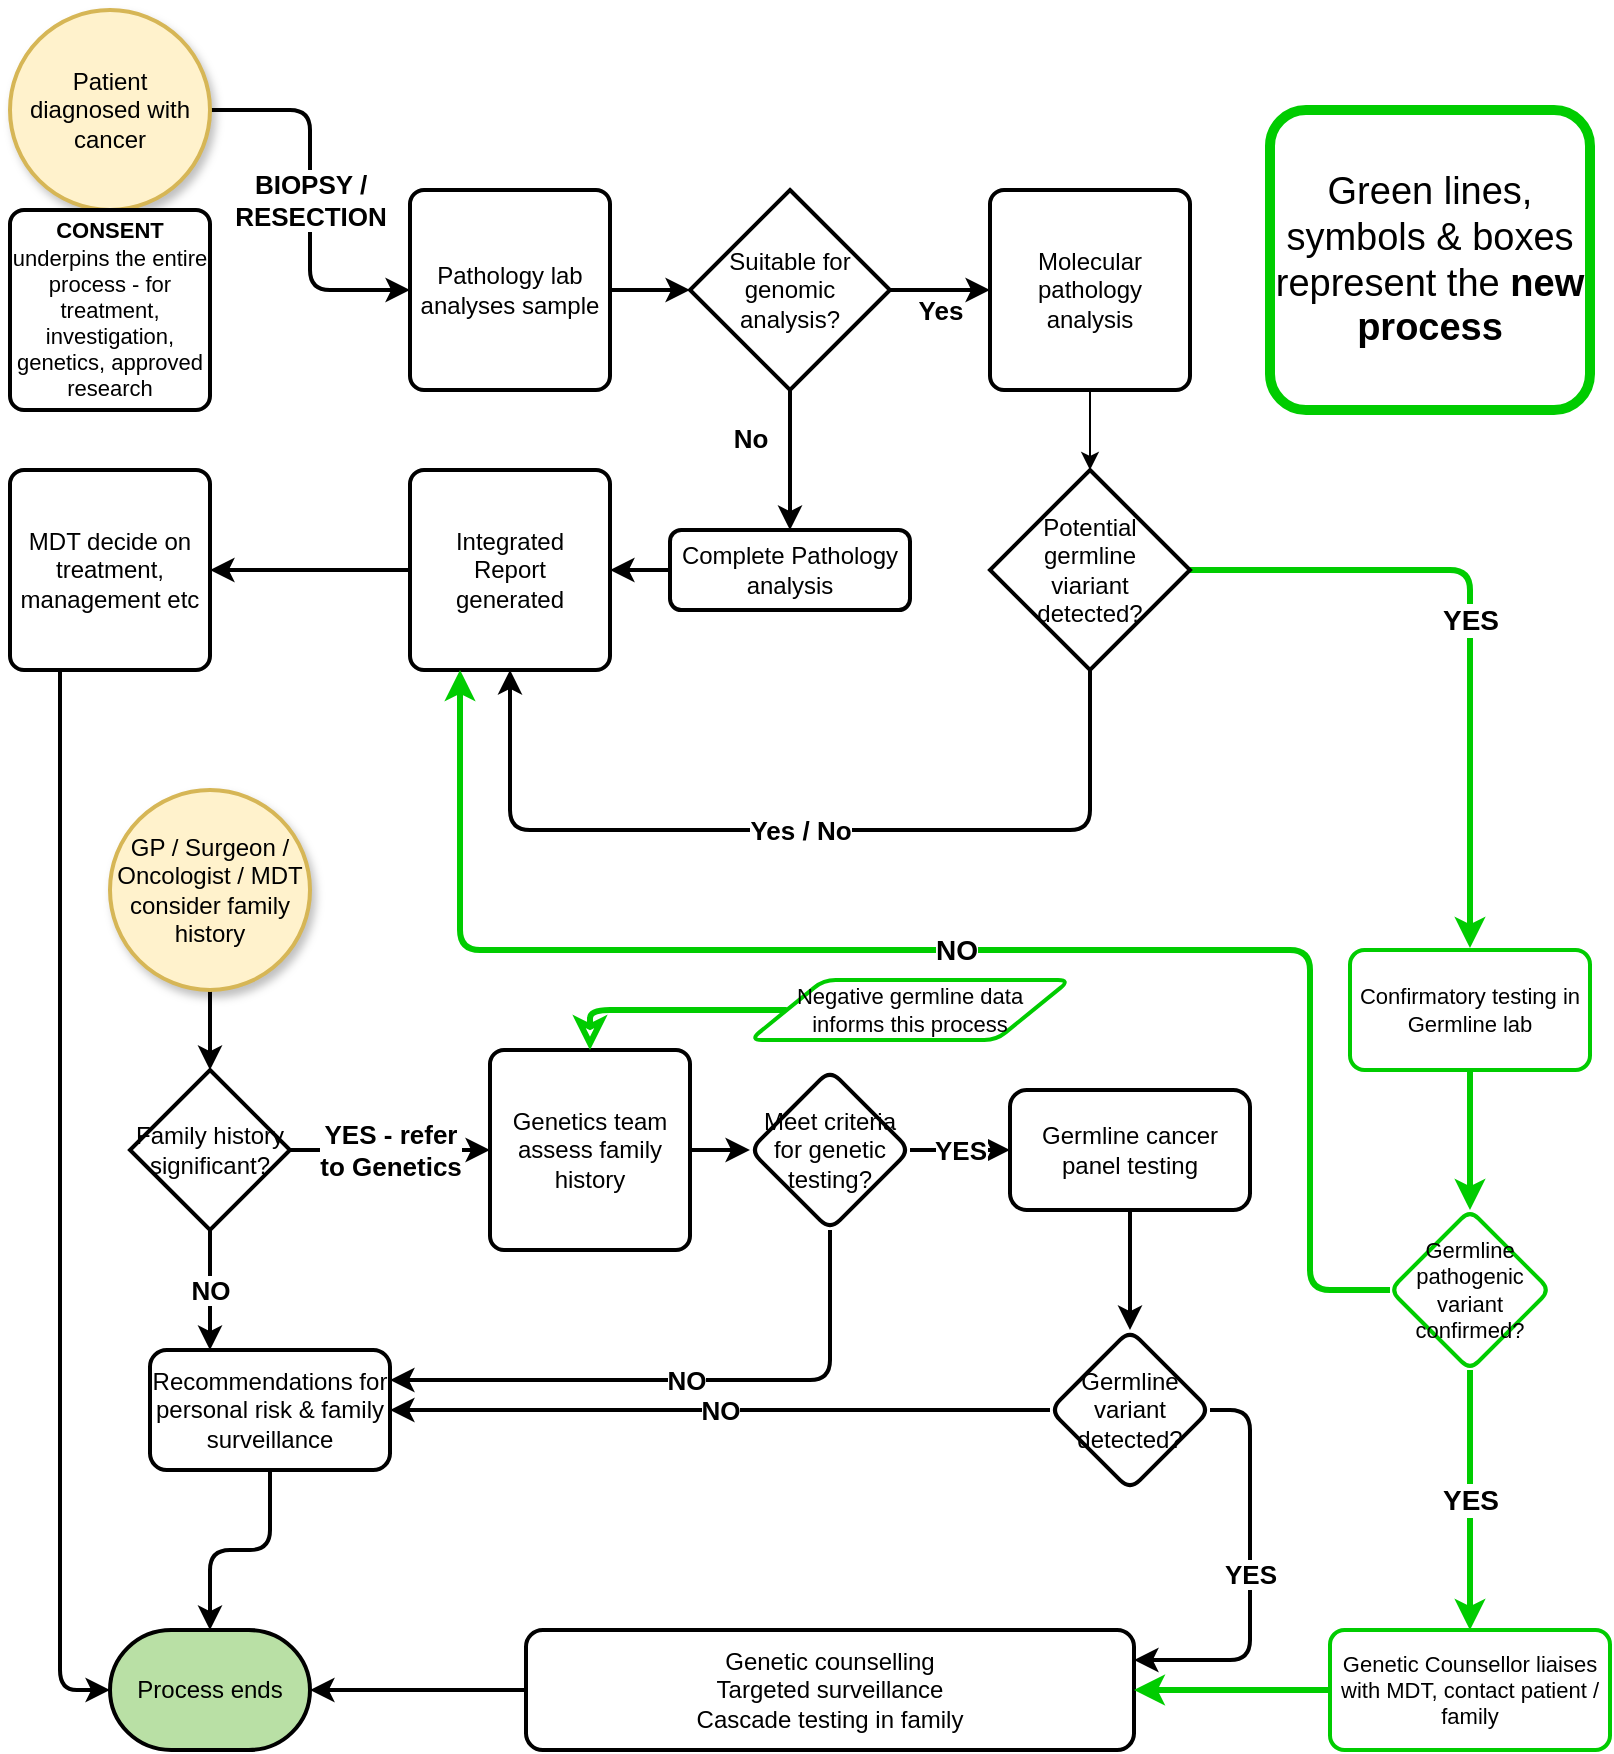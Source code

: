<mxfile version="21.6.6" type="github">
  <diagram id="C5RBs43oDa-KdzZeNtuy" name="Page-1">
    <mxGraphModel dx="1006" dy="574" grid="1" gridSize="10" guides="1" tooltips="1" connect="1" arrows="1" fold="1" page="1" pageScale="1" pageWidth="827" pageHeight="1169" math="0" shadow="0">
      <root>
        <mxCell id="WIyWlLk6GJQsqaUBKTNV-0" />
        <mxCell id="WIyWlLk6GJQsqaUBKTNV-1" parent="WIyWlLk6GJQsqaUBKTNV-0" />
        <mxCell id="r62edw3LymITYhODbOyO-1" value="BIOPSY / &lt;br&gt;RESECTION" style="edgeStyle=orthogonalEdgeStyle;rounded=1;orthogonalLoop=1;jettySize=auto;html=1;exitX=0;exitY=0.5;exitDx=0;exitDy=0;entryX=1;entryY=0.5;entryDx=0;entryDy=0;endArrow=none;fontSize=13;startArrow=classic;startFill=1;endFill=0;fontStyle=1;strokeWidth=2;entryPerimeter=0;" edge="1" parent="WIyWlLk6GJQsqaUBKTNV-1" source="r62edw3LymITYhODbOyO-2" target="r62edw3LymITYhODbOyO-19">
          <mxGeometry relative="1" as="geometry">
            <mxPoint x="360" y="110" as="sourcePoint" />
            <mxPoint x="280" y="100" as="targetPoint" />
          </mxGeometry>
        </mxCell>
        <mxCell id="WIyWlLk6GJQsqaUBKTNV-8" value="No" style="rounded=1;html=1;jettySize=auto;orthogonalLoop=1;fontSize=13;endArrow=none;endFill=0;endSize=8;strokeWidth=2;shadow=0;labelBackgroundColor=default;edgeStyle=orthogonalEdgeStyle;startArrow=classic;startFill=1;fontStyle=1;entryX=0.5;entryY=1;entryDx=0;entryDy=0;entryPerimeter=0;" parent="WIyWlLk6GJQsqaUBKTNV-1" source="WIyWlLk6GJQsqaUBKTNV-11" target="r62edw3LymITYhODbOyO-4" edge="1">
          <mxGeometry x="0.333" y="20" relative="1" as="geometry">
            <mxPoint as="offset" />
          </mxGeometry>
        </mxCell>
        <mxCell id="r62edw3LymITYhODbOyO-14" style="edgeStyle=orthogonalEdgeStyle;rounded=1;orthogonalLoop=1;jettySize=auto;html=1;endArrow=none;fontSize=13;startArrow=classic;startFill=1;endFill=0;fontStyle=1;strokeWidth=2;exitX=1;exitY=0.5;exitDx=0;exitDy=0;" edge="1" parent="WIyWlLk6GJQsqaUBKTNV-1" source="r62edw3LymITYhODbOyO-10" target="WIyWlLk6GJQsqaUBKTNV-11">
          <mxGeometry relative="1" as="geometry" />
        </mxCell>
        <mxCell id="WIyWlLk6GJQsqaUBKTNV-11" value="Complete Pathology analysis" style="rounded=1;whiteSpace=wrap;html=1;fontSize=12;glass=0;strokeWidth=2;shadow=0;arcSize=14;" parent="WIyWlLk6GJQsqaUBKTNV-1" vertex="1">
          <mxGeometry x="340" y="430" width="120" height="40" as="geometry" />
        </mxCell>
        <mxCell id="r62edw3LymITYhODbOyO-5" style="edgeStyle=orthogonalEdgeStyle;rounded=1;orthogonalLoop=1;jettySize=auto;html=1;endArrow=none;fontSize=13;endFill=0;endSize=8;strokeWidth=2;shadow=0;startArrow=classic;startFill=1;fontStyle=1;exitX=0;exitY=0.5;exitDx=0;exitDy=0;exitPerimeter=0;" edge="1" parent="WIyWlLk6GJQsqaUBKTNV-1" source="r62edw3LymITYhODbOyO-4" target="r62edw3LymITYhODbOyO-2">
          <mxGeometry relative="1" as="geometry" />
        </mxCell>
        <mxCell id="r62edw3LymITYhODbOyO-2" value="Pathology lab analyses sample" style="rounded=1;whiteSpace=wrap;html=1;absoluteArcSize=1;arcSize=14;strokeWidth=2;" vertex="1" parent="WIyWlLk6GJQsqaUBKTNV-1">
          <mxGeometry x="210" y="260" width="100" height="100" as="geometry" />
        </mxCell>
        <mxCell id="r62edw3LymITYhODbOyO-4" value="Suitable for genomic analysis?" style="strokeWidth=2;html=1;shape=mxgraph.flowchart.decision;whiteSpace=wrap;rounded=1;arcSize=14;" vertex="1" parent="WIyWlLk6GJQsqaUBKTNV-1">
          <mxGeometry x="350" y="260" width="100" height="100" as="geometry" />
        </mxCell>
        <mxCell id="r62edw3LymITYhODbOyO-6" value="Yes" style="edgeStyle=orthogonalEdgeStyle;rounded=1;html=1;jettySize=auto;orthogonalLoop=1;fontSize=13;endArrow=none;endFill=0;endSize=8;strokeWidth=2;shadow=0;labelBackgroundColor=default;exitX=0;exitY=0.5;exitDx=0;exitDy=0;entryX=1;entryY=0.5;entryDx=0;entryDy=0;startArrow=classic;startFill=1;fontStyle=1;entryPerimeter=0;" edge="1" parent="WIyWlLk6GJQsqaUBKTNV-1" source="r62edw3LymITYhODbOyO-7" target="r62edw3LymITYhODbOyO-4">
          <mxGeometry y="10" relative="1" as="geometry">
            <mxPoint as="offset" />
            <mxPoint x="740" y="331" as="sourcePoint" />
            <mxPoint x="690" y="330" as="targetPoint" />
            <Array as="points" />
          </mxGeometry>
        </mxCell>
        <mxCell id="r62edw3LymITYhODbOyO-9" style="edgeStyle=orthogonalEdgeStyle;rounded=1;orthogonalLoop=1;jettySize=auto;html=1;entryX=0.5;entryY=0;entryDx=0;entryDy=0;entryPerimeter=0;" edge="1" parent="WIyWlLk6GJQsqaUBKTNV-1" source="r62edw3LymITYhODbOyO-7" target="r62edw3LymITYhODbOyO-8">
          <mxGeometry relative="1" as="geometry" />
        </mxCell>
        <mxCell id="r62edw3LymITYhODbOyO-7" value="Molecular pathology analysis" style="rounded=1;whiteSpace=wrap;html=1;absoluteArcSize=1;arcSize=14;strokeWidth=2;" vertex="1" parent="WIyWlLk6GJQsqaUBKTNV-1">
          <mxGeometry x="500" y="260" width="100" height="100" as="geometry" />
        </mxCell>
        <mxCell id="r62edw3LymITYhODbOyO-15" value="Yes / No" style="edgeStyle=orthogonalEdgeStyle;rounded=1;orthogonalLoop=1;jettySize=auto;html=1;entryX=0.5;entryY=1;entryDx=0;entryDy=0;exitX=0.5;exitY=1;exitDx=0;exitDy=0;endArrow=none;fontSize=13;startArrow=classic;startFill=1;endFill=0;fontStyle=1;strokeWidth=2;entryPerimeter=0;" edge="1" parent="WIyWlLk6GJQsqaUBKTNV-1" source="r62edw3LymITYhODbOyO-10" target="r62edw3LymITYhODbOyO-8">
          <mxGeometry relative="1" as="geometry">
            <Array as="points">
              <mxPoint x="260" y="580" />
              <mxPoint x="550" y="580" />
            </Array>
          </mxGeometry>
        </mxCell>
        <mxCell id="r62edw3LymITYhODbOyO-45" value="YES" style="edgeStyle=orthogonalEdgeStyle;shape=connector;rounded=1;orthogonalLoop=1;jettySize=auto;html=1;labelBackgroundColor=default;strokeColor=#00CC00;fontFamily=Helvetica;fontSize=14;fontColor=default;endArrow=classic;strokeWidth=3;fontStyle=1" edge="1" parent="WIyWlLk6GJQsqaUBKTNV-1" source="r62edw3LymITYhODbOyO-8" target="r62edw3LymITYhODbOyO-44">
          <mxGeometry relative="1" as="geometry" />
        </mxCell>
        <mxCell id="r62edw3LymITYhODbOyO-8" value="Potential &lt;br&gt;germline &lt;br&gt;viariant &lt;br&gt;detected?" style="strokeWidth=2;html=1;shape=mxgraph.flowchart.decision;whiteSpace=wrap;rounded=1;arcSize=14;" vertex="1" parent="WIyWlLk6GJQsqaUBKTNV-1">
          <mxGeometry x="500" y="400" width="100" height="100" as="geometry" />
        </mxCell>
        <mxCell id="r62edw3LymITYhODbOyO-13" style="edgeStyle=orthogonalEdgeStyle;rounded=1;orthogonalLoop=1;jettySize=auto;html=1;endArrow=none;fontSize=13;startArrow=classic;startFill=1;endFill=0;fontStyle=1;strokeWidth=2;exitX=1;exitY=0.5;exitDx=0;exitDy=0;" edge="1" parent="WIyWlLk6GJQsqaUBKTNV-1" source="r62edw3LymITYhODbOyO-11" target="r62edw3LymITYhODbOyO-10">
          <mxGeometry relative="1" as="geometry" />
        </mxCell>
        <mxCell id="r62edw3LymITYhODbOyO-10" value="Integrated &lt;br&gt;Report &lt;br&gt;generated" style="rounded=1;whiteSpace=wrap;html=1;absoluteArcSize=1;arcSize=14;strokeWidth=2;" vertex="1" parent="WIyWlLk6GJQsqaUBKTNV-1">
          <mxGeometry x="210" y="400" width="100" height="100" as="geometry" />
        </mxCell>
        <mxCell id="r62edw3LymITYhODbOyO-52" style="edgeStyle=orthogonalEdgeStyle;shape=connector;rounded=1;orthogonalLoop=1;jettySize=auto;html=1;entryX=0.25;entryY=1;entryDx=0;entryDy=0;labelBackgroundColor=default;strokeColor=default;fontFamily=Helvetica;fontSize=13;fontColor=default;endArrow=none;exitX=0;exitY=0.5;exitDx=0;exitDy=0;startArrow=classic;startFill=1;endFill=0;fontStyle=1;strokeWidth=2;exitPerimeter=0;" edge="1" parent="WIyWlLk6GJQsqaUBKTNV-1" source="r62edw3LymITYhODbOyO-24" target="r62edw3LymITYhODbOyO-11">
          <mxGeometry relative="1" as="geometry" />
        </mxCell>
        <mxCell id="r62edw3LymITYhODbOyO-11" value="MDT decide on treatment, management etc" style="rounded=1;whiteSpace=wrap;html=1;absoluteArcSize=1;arcSize=14;strokeWidth=2;" vertex="1" parent="WIyWlLk6GJQsqaUBKTNV-1">
          <mxGeometry x="10" y="400" width="100" height="100" as="geometry" />
        </mxCell>
        <mxCell id="r62edw3LymITYhODbOyO-19" value="Patient &lt;br&gt;diagnosed with &lt;br&gt;cancer" style="strokeWidth=2;html=1;shape=mxgraph.flowchart.start_2;whiteSpace=wrap;fillColor=#fff2cc;strokeColor=#d6b656;shadow=1;" vertex="1" parent="WIyWlLk6GJQsqaUBKTNV-1">
          <mxGeometry x="10" y="170" width="100" height="100" as="geometry" />
        </mxCell>
        <mxCell id="r62edw3LymITYhODbOyO-23" value="" style="edgeStyle=orthogonalEdgeStyle;rounded=1;orthogonalLoop=1;jettySize=auto;html=1;endArrow=none;fontSize=13;startArrow=classic;startFill=1;endFill=0;fontStyle=1;strokeWidth=2;" edge="1" parent="WIyWlLk6GJQsqaUBKTNV-1" source="r62edw3LymITYhODbOyO-22" target="r62edw3LymITYhODbOyO-21">
          <mxGeometry relative="1" as="geometry" />
        </mxCell>
        <mxCell id="r62edw3LymITYhODbOyO-21" value="GP / Surgeon / Oncologist / MDT consider family history" style="strokeWidth=2;html=1;shape=mxgraph.flowchart.start_2;whiteSpace=wrap;fillColor=#fff2cc;strokeColor=#d6b656;shadow=1;" vertex="1" parent="WIyWlLk6GJQsqaUBKTNV-1">
          <mxGeometry x="60" y="560" width="100" height="100" as="geometry" />
        </mxCell>
        <mxCell id="r62edw3LymITYhODbOyO-25" value="NO" style="edgeStyle=orthogonalEdgeStyle;rounded=1;orthogonalLoop=1;jettySize=auto;html=1;endArrow=none;fontSize=13;startArrow=classic;startFill=1;endFill=0;fontStyle=1;strokeWidth=2;exitX=0.25;exitY=0;exitDx=0;exitDy=0;" edge="1" parent="WIyWlLk6GJQsqaUBKTNV-1" source="r62edw3LymITYhODbOyO-32" target="r62edw3LymITYhODbOyO-22">
          <mxGeometry relative="1" as="geometry" />
        </mxCell>
        <mxCell id="r62edw3LymITYhODbOyO-27" value="" style="edgeStyle=orthogonalEdgeStyle;rounded=0;orthogonalLoop=1;jettySize=auto;html=1;" edge="1" parent="WIyWlLk6GJQsqaUBKTNV-1" source="r62edw3LymITYhODbOyO-22">
          <mxGeometry relative="1" as="geometry">
            <mxPoint x="210" y="740" as="targetPoint" />
          </mxGeometry>
        </mxCell>
        <mxCell id="r62edw3LymITYhODbOyO-22" value="Family history significant?" style="rhombus;whiteSpace=wrap;html=1;strokeWidth=2;" vertex="1" parent="WIyWlLk6GJQsqaUBKTNV-1">
          <mxGeometry x="70" y="700" width="80" height="80" as="geometry" />
        </mxCell>
        <mxCell id="r62edw3LymITYhODbOyO-24" value="Process ends" style="strokeWidth=2;html=1;shape=mxgraph.flowchart.terminator;whiteSpace=wrap;fillColor=#B9E0A5;" vertex="1" parent="WIyWlLk6GJQsqaUBKTNV-1">
          <mxGeometry x="60" y="980" width="100" height="60" as="geometry" />
        </mxCell>
        <mxCell id="r62edw3LymITYhODbOyO-29" value="YES - refer&lt;br style=&quot;font-size: 13px;&quot;&gt;to Genetics" style="edgeStyle=orthogonalEdgeStyle;rounded=0;orthogonalLoop=1;jettySize=auto;html=1;startArrow=classic;startFill=1;endArrow=none;endFill=0;fontSize=13;fontStyle=1;strokeWidth=2;" edge="1" parent="WIyWlLk6GJQsqaUBKTNV-1" source="r62edw3LymITYhODbOyO-28" target="r62edw3LymITYhODbOyO-22">
          <mxGeometry relative="1" as="geometry" />
        </mxCell>
        <mxCell id="r62edw3LymITYhODbOyO-31" value="" style="edgeStyle=orthogonalEdgeStyle;rounded=0;orthogonalLoop=1;jettySize=auto;html=1;endArrow=none;fontSize=13;startArrow=classic;startFill=1;endFill=0;fontStyle=1;strokeWidth=2;" edge="1" parent="WIyWlLk6GJQsqaUBKTNV-1" source="r62edw3LymITYhODbOyO-30" target="r62edw3LymITYhODbOyO-28">
          <mxGeometry relative="1" as="geometry" />
        </mxCell>
        <mxCell id="r62edw3LymITYhODbOyO-28" value="Genetics team assess family history" style="rounded=1;whiteSpace=wrap;html=1;absoluteArcSize=1;arcSize=14;strokeWidth=2;" vertex="1" parent="WIyWlLk6GJQsqaUBKTNV-1">
          <mxGeometry x="250" y="690" width="100" height="100" as="geometry" />
        </mxCell>
        <mxCell id="r62edw3LymITYhODbOyO-33" value="NO" style="edgeStyle=orthogonalEdgeStyle;rounded=1;orthogonalLoop=1;jettySize=auto;html=1;endArrow=none;fontSize=13;startArrow=classic;startFill=1;endFill=0;fontStyle=1;strokeWidth=2;entryX=0.5;entryY=1;entryDx=0;entryDy=0;exitX=1;exitY=0.25;exitDx=0;exitDy=0;" edge="1" parent="WIyWlLk6GJQsqaUBKTNV-1" source="r62edw3LymITYhODbOyO-32" target="r62edw3LymITYhODbOyO-30">
          <mxGeometry relative="1" as="geometry" />
        </mxCell>
        <mxCell id="r62edw3LymITYhODbOyO-37" value="YES" style="edgeStyle=orthogonalEdgeStyle;rounded=0;orthogonalLoop=1;jettySize=auto;html=1;endArrow=none;fontSize=13;startArrow=classic;startFill=1;endFill=0;fontStyle=1;strokeWidth=2;" edge="1" parent="WIyWlLk6GJQsqaUBKTNV-1" source="r62edw3LymITYhODbOyO-36" target="r62edw3LymITYhODbOyO-30">
          <mxGeometry relative="1" as="geometry" />
        </mxCell>
        <mxCell id="r62edw3LymITYhODbOyO-30" value="Meet criteria for genetic testing?" style="rhombus;whiteSpace=wrap;html=1;rounded=1;arcSize=14;strokeWidth=2;" vertex="1" parent="WIyWlLk6GJQsqaUBKTNV-1">
          <mxGeometry x="380" y="700" width="80" height="80" as="geometry" />
        </mxCell>
        <mxCell id="r62edw3LymITYhODbOyO-34" style="edgeStyle=orthogonalEdgeStyle;orthogonalLoop=1;jettySize=auto;html=1;rounded=1;endArrow=none;fontSize=13;startArrow=classic;startFill=1;endFill=0;fontStyle=1;strokeWidth=2;exitX=0.5;exitY=0;exitDx=0;exitDy=0;exitPerimeter=0;" edge="1" parent="WIyWlLk6GJQsqaUBKTNV-1" source="r62edw3LymITYhODbOyO-24" target="r62edw3LymITYhODbOyO-32">
          <mxGeometry relative="1" as="geometry" />
        </mxCell>
        <mxCell id="r62edw3LymITYhODbOyO-32" value="Recommendations for personal risk &amp;amp; family surveillance" style="whiteSpace=wrap;html=1;rounded=1;arcSize=14;strokeWidth=2;" vertex="1" parent="WIyWlLk6GJQsqaUBKTNV-1">
          <mxGeometry x="80" y="840" width="120" height="60" as="geometry" />
        </mxCell>
        <mxCell id="r62edw3LymITYhODbOyO-39" value="" style="edgeStyle=orthogonalEdgeStyle;rounded=1;orthogonalLoop=1;jettySize=auto;html=1;endArrow=none;fontSize=13;startArrow=classic;startFill=1;endFill=0;fontStyle=1;strokeWidth=2;" edge="1" parent="WIyWlLk6GJQsqaUBKTNV-1" source="r62edw3LymITYhODbOyO-38" target="r62edw3LymITYhODbOyO-36">
          <mxGeometry relative="1" as="geometry" />
        </mxCell>
        <mxCell id="r62edw3LymITYhODbOyO-36" value="Germline cancer panel testing" style="whiteSpace=wrap;html=1;rounded=1;arcSize=14;strokeWidth=2;" vertex="1" parent="WIyWlLk6GJQsqaUBKTNV-1">
          <mxGeometry x="510" y="710" width="120" height="60" as="geometry" />
        </mxCell>
        <mxCell id="r62edw3LymITYhODbOyO-40" value="NO" style="edgeStyle=orthogonalEdgeStyle;rounded=0;orthogonalLoop=1;jettySize=auto;html=1;endArrow=none;fontSize=13;startArrow=classic;startFill=1;endFill=0;fontStyle=1;strokeWidth=2;exitX=1;exitY=0.5;exitDx=0;exitDy=0;" edge="1" parent="WIyWlLk6GJQsqaUBKTNV-1" source="r62edw3LymITYhODbOyO-32" target="r62edw3LymITYhODbOyO-38">
          <mxGeometry relative="1" as="geometry">
            <mxPoint x="610" y="860" as="sourcePoint" />
          </mxGeometry>
        </mxCell>
        <mxCell id="r62edw3LymITYhODbOyO-42" value="YES" style="edgeStyle=orthogonalEdgeStyle;rounded=1;orthogonalLoop=1;jettySize=auto;html=1;exitX=1;exitY=0.25;exitDx=0;exitDy=0;entryX=1;entryY=0.5;entryDx=0;entryDy=0;endArrow=none;fontSize=13;startArrow=classic;startFill=1;endFill=0;fontStyle=1;strokeWidth=2;" edge="1" parent="WIyWlLk6GJQsqaUBKTNV-1" source="r62edw3LymITYhODbOyO-41" target="r62edw3LymITYhODbOyO-38">
          <mxGeometry relative="1" as="geometry" />
        </mxCell>
        <mxCell id="r62edw3LymITYhODbOyO-38" value="Germline&lt;br&gt;variant&lt;br&gt;detected?" style="rhombus;whiteSpace=wrap;html=1;rounded=1;arcSize=14;strokeWidth=2;" vertex="1" parent="WIyWlLk6GJQsqaUBKTNV-1">
          <mxGeometry x="530" y="830" width="80" height="80" as="geometry" />
        </mxCell>
        <mxCell id="r62edw3LymITYhODbOyO-43" style="edgeStyle=orthogonalEdgeStyle;shape=connector;rounded=1;orthogonalLoop=1;jettySize=auto;html=1;labelBackgroundColor=default;strokeColor=default;fontFamily=Helvetica;fontSize=13;fontColor=default;endArrow=none;startArrow=classic;startFill=1;endFill=0;fontStyle=1;strokeWidth=2;exitX=1;exitY=0.5;exitDx=0;exitDy=0;exitPerimeter=0;" edge="1" parent="WIyWlLk6GJQsqaUBKTNV-1" source="r62edw3LymITYhODbOyO-24" target="r62edw3LymITYhODbOyO-41">
          <mxGeometry relative="1" as="geometry" />
        </mxCell>
        <mxCell id="r62edw3LymITYhODbOyO-41" value="Genetic counselling&lt;br&gt;Targeted surveillance&lt;br&gt;Cascade testing in family" style="whiteSpace=wrap;html=1;rounded=1;arcSize=14;strokeWidth=2;" vertex="1" parent="WIyWlLk6GJQsqaUBKTNV-1">
          <mxGeometry x="268" y="980" width="304" height="60" as="geometry" />
        </mxCell>
        <mxCell id="r62edw3LymITYhODbOyO-47" value="" style="edgeStyle=orthogonalEdgeStyle;shape=connector;rounded=1;orthogonalLoop=1;jettySize=auto;html=1;labelBackgroundColor=default;strokeColor=#00CC00;fontFamily=Helvetica;fontSize=11;fontColor=default;endArrow=classic;strokeWidth=3;" edge="1" parent="WIyWlLk6GJQsqaUBKTNV-1" source="r62edw3LymITYhODbOyO-44" target="r62edw3LymITYhODbOyO-46">
          <mxGeometry relative="1" as="geometry" />
        </mxCell>
        <mxCell id="r62edw3LymITYhODbOyO-44" value="Confirmatory testing in Germline lab" style="whiteSpace=wrap;html=1;strokeWidth=2;perimeterSpacing=1;rounded=1;fontSize=11;strokeColor=#00CC00;arcSize=12;" vertex="1" parent="WIyWlLk6GJQsqaUBKTNV-1">
          <mxGeometry x="680" y="640" width="120" height="60" as="geometry" />
        </mxCell>
        <mxCell id="r62edw3LymITYhODbOyO-48" value="NO" style="edgeStyle=orthogonalEdgeStyle;shape=connector;rounded=1;orthogonalLoop=1;jettySize=auto;html=1;labelBackgroundColor=default;strokeColor=#00CC00;fontFamily=Helvetica;fontSize=14;fontColor=default;endArrow=classic;strokeWidth=3;entryX=0.25;entryY=1;entryDx=0;entryDy=0;fontStyle=1;" edge="1" parent="WIyWlLk6GJQsqaUBKTNV-1" source="r62edw3LymITYhODbOyO-46" target="r62edw3LymITYhODbOyO-10">
          <mxGeometry relative="1" as="geometry">
            <mxPoint x="290" y="520" as="targetPoint" />
            <Array as="points">
              <mxPoint x="660" y="810" />
              <mxPoint x="660" y="640" />
              <mxPoint x="235" y="640" />
            </Array>
          </mxGeometry>
        </mxCell>
        <mxCell id="r62edw3LymITYhODbOyO-50" value="YES" style="edgeStyle=orthogonalEdgeStyle;shape=connector;rounded=1;orthogonalLoop=1;jettySize=auto;html=1;labelBackgroundColor=default;strokeColor=#00CC00;fontFamily=Helvetica;fontSize=14;fontColor=default;endArrow=classic;strokeWidth=3;fontStyle=1;" edge="1" parent="WIyWlLk6GJQsqaUBKTNV-1" source="r62edw3LymITYhODbOyO-46" target="r62edw3LymITYhODbOyO-49">
          <mxGeometry relative="1" as="geometry" />
        </mxCell>
        <mxCell id="r62edw3LymITYhODbOyO-46" value="Germline pathogenic variant confirmed?" style="rhombus;whiteSpace=wrap;html=1;strokeWidth=2;rounded=1;fontSize=11;strokeColor=#00CC00;arcSize=12;" vertex="1" parent="WIyWlLk6GJQsqaUBKTNV-1">
          <mxGeometry x="700" y="770" width="80" height="80" as="geometry" />
        </mxCell>
        <mxCell id="r62edw3LymITYhODbOyO-51" style="edgeStyle=orthogonalEdgeStyle;shape=connector;rounded=1;orthogonalLoop=1;jettySize=auto;html=1;entryX=1;entryY=0.5;entryDx=0;entryDy=0;labelBackgroundColor=default;strokeColor=#00CC00;fontFamily=Helvetica;fontSize=11;fontColor=default;endArrow=classic;strokeWidth=3;" edge="1" parent="WIyWlLk6GJQsqaUBKTNV-1" source="r62edw3LymITYhODbOyO-49" target="r62edw3LymITYhODbOyO-41">
          <mxGeometry relative="1" as="geometry" />
        </mxCell>
        <mxCell id="r62edw3LymITYhODbOyO-49" value="Genetic Counsellor liaises with MDT, contact patient / family" style="whiteSpace=wrap;html=1;strokeWidth=2;rounded=1;fontSize=11;strokeColor=#00CC00;arcSize=12;" vertex="1" parent="WIyWlLk6GJQsqaUBKTNV-1">
          <mxGeometry x="670" y="980" width="140" height="60" as="geometry" />
        </mxCell>
        <mxCell id="r62edw3LymITYhODbOyO-56" style="edgeStyle=orthogonalEdgeStyle;shape=connector;rounded=1;orthogonalLoop=1;jettySize=auto;html=1;entryX=0.5;entryY=0;entryDx=0;entryDy=0;shadow=0;labelBackgroundColor=default;strokeColor=#00CC00;strokeWidth=3;fontFamily=Helvetica;fontSize=14;fontColor=default;endArrow=classic;endFill=0;endSize=8;fontStyle=1;" edge="1" parent="WIyWlLk6GJQsqaUBKTNV-1" source="r62edw3LymITYhODbOyO-55" target="r62edw3LymITYhODbOyO-28">
          <mxGeometry relative="1" as="geometry" />
        </mxCell>
        <mxCell id="r62edw3LymITYhODbOyO-55" value="Negative germline data &lt;br&gt;informs this process" style="shape=parallelogram;html=1;strokeWidth=2;perimeter=parallelogramPerimeter;whiteSpace=wrap;rounded=1;arcSize=12;size=0.23;fontFamily=Helvetica;fontSize=11;fontColor=default;strokeColor=#00CC00;" vertex="1" parent="WIyWlLk6GJQsqaUBKTNV-1">
          <mxGeometry x="380" y="655" width="160" height="30" as="geometry" />
        </mxCell>
        <mxCell id="r62edw3LymITYhODbOyO-61" value="Green lines, symbols &amp;amp; boxes represent the &lt;b style=&quot;font-size: 19px;&quot;&gt;new process&lt;/b&gt;" style="rounded=1;whiteSpace=wrap;html=1;fontFamily=Helvetica;fontSize=19;fontColor=default;strokeColor=#00CC00;strokeWidth=5;arcSize=12;" vertex="1" parent="WIyWlLk6GJQsqaUBKTNV-1">
          <mxGeometry x="640" y="220" width="160" height="150" as="geometry" />
        </mxCell>
        <mxCell id="r62edw3LymITYhODbOyO-62" value="&lt;b&gt;CONSENT &lt;/b&gt;underpins the entire process - for treatment, investigation, genetics, approved research" style="rounded=1;whiteSpace=wrap;html=1;absoluteArcSize=1;arcSize=14;strokeWidth=2;fontFamily=Helvetica;fontSize=11;fontColor=default;" vertex="1" parent="WIyWlLk6GJQsqaUBKTNV-1">
          <mxGeometry x="10" y="270" width="100" height="100" as="geometry" />
        </mxCell>
      </root>
    </mxGraphModel>
  </diagram>
</mxfile>

